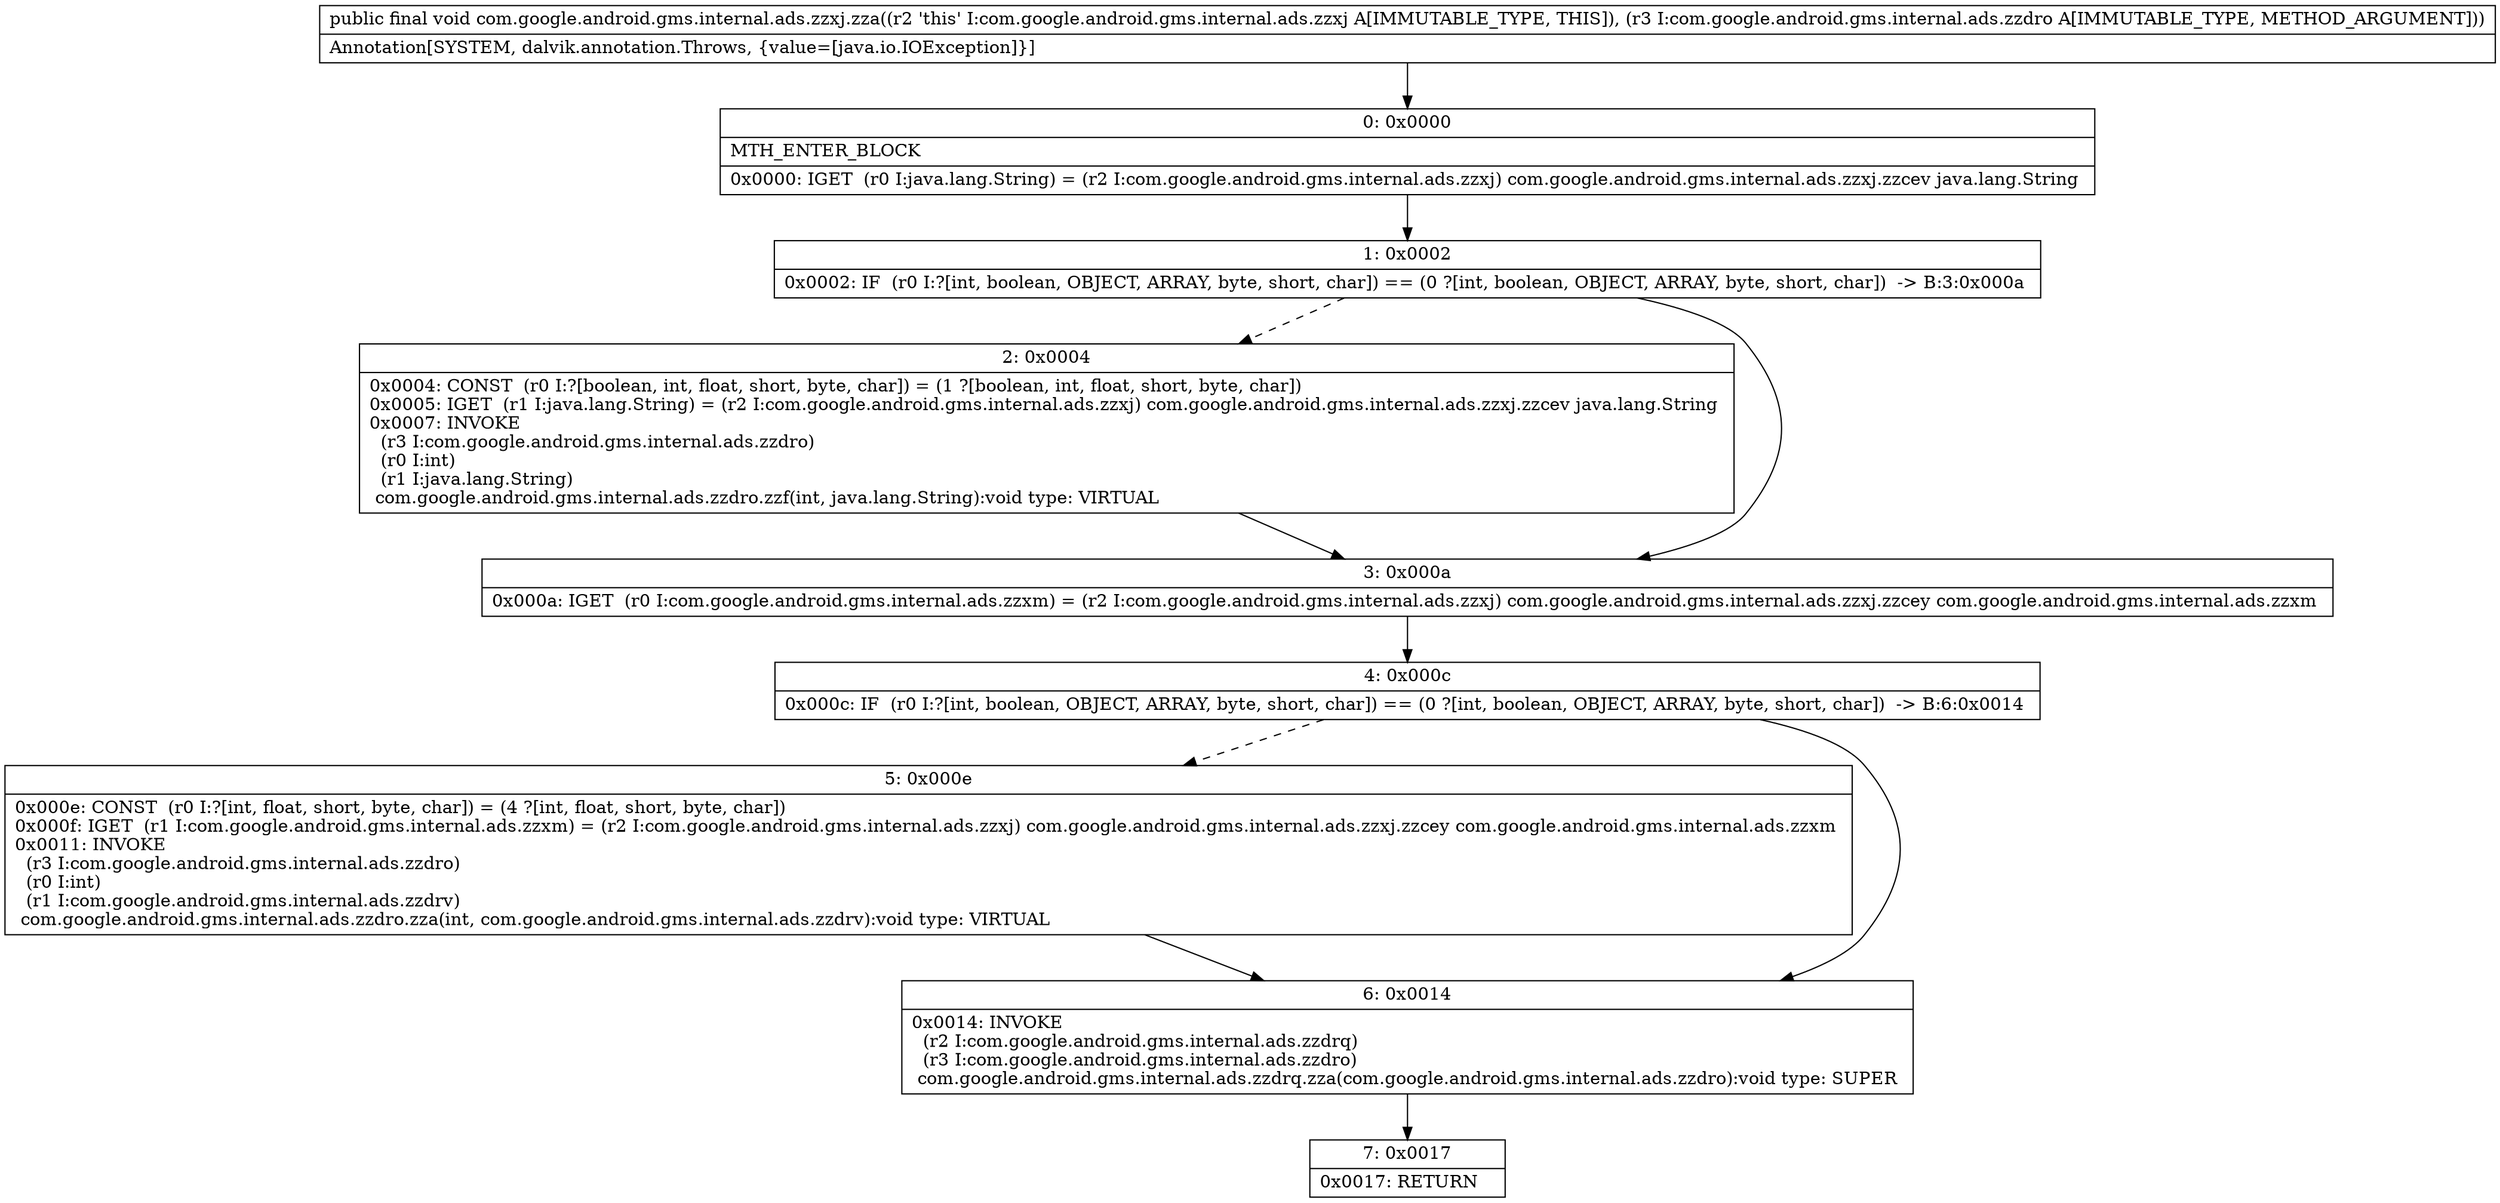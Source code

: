 digraph "CFG forcom.google.android.gms.internal.ads.zzxj.zza(Lcom\/google\/android\/gms\/internal\/ads\/zzdro;)V" {
Node_0 [shape=record,label="{0\:\ 0x0000|MTH_ENTER_BLOCK\l|0x0000: IGET  (r0 I:java.lang.String) = (r2 I:com.google.android.gms.internal.ads.zzxj) com.google.android.gms.internal.ads.zzxj.zzcev java.lang.String \l}"];
Node_1 [shape=record,label="{1\:\ 0x0002|0x0002: IF  (r0 I:?[int, boolean, OBJECT, ARRAY, byte, short, char]) == (0 ?[int, boolean, OBJECT, ARRAY, byte, short, char])  \-\> B:3:0x000a \l}"];
Node_2 [shape=record,label="{2\:\ 0x0004|0x0004: CONST  (r0 I:?[boolean, int, float, short, byte, char]) = (1 ?[boolean, int, float, short, byte, char]) \l0x0005: IGET  (r1 I:java.lang.String) = (r2 I:com.google.android.gms.internal.ads.zzxj) com.google.android.gms.internal.ads.zzxj.zzcev java.lang.String \l0x0007: INVOKE  \l  (r3 I:com.google.android.gms.internal.ads.zzdro)\l  (r0 I:int)\l  (r1 I:java.lang.String)\l com.google.android.gms.internal.ads.zzdro.zzf(int, java.lang.String):void type: VIRTUAL \l}"];
Node_3 [shape=record,label="{3\:\ 0x000a|0x000a: IGET  (r0 I:com.google.android.gms.internal.ads.zzxm) = (r2 I:com.google.android.gms.internal.ads.zzxj) com.google.android.gms.internal.ads.zzxj.zzcey com.google.android.gms.internal.ads.zzxm \l}"];
Node_4 [shape=record,label="{4\:\ 0x000c|0x000c: IF  (r0 I:?[int, boolean, OBJECT, ARRAY, byte, short, char]) == (0 ?[int, boolean, OBJECT, ARRAY, byte, short, char])  \-\> B:6:0x0014 \l}"];
Node_5 [shape=record,label="{5\:\ 0x000e|0x000e: CONST  (r0 I:?[int, float, short, byte, char]) = (4 ?[int, float, short, byte, char]) \l0x000f: IGET  (r1 I:com.google.android.gms.internal.ads.zzxm) = (r2 I:com.google.android.gms.internal.ads.zzxj) com.google.android.gms.internal.ads.zzxj.zzcey com.google.android.gms.internal.ads.zzxm \l0x0011: INVOKE  \l  (r3 I:com.google.android.gms.internal.ads.zzdro)\l  (r0 I:int)\l  (r1 I:com.google.android.gms.internal.ads.zzdrv)\l com.google.android.gms.internal.ads.zzdro.zza(int, com.google.android.gms.internal.ads.zzdrv):void type: VIRTUAL \l}"];
Node_6 [shape=record,label="{6\:\ 0x0014|0x0014: INVOKE  \l  (r2 I:com.google.android.gms.internal.ads.zzdrq)\l  (r3 I:com.google.android.gms.internal.ads.zzdro)\l com.google.android.gms.internal.ads.zzdrq.zza(com.google.android.gms.internal.ads.zzdro):void type: SUPER \l}"];
Node_7 [shape=record,label="{7\:\ 0x0017|0x0017: RETURN   \l}"];
MethodNode[shape=record,label="{public final void com.google.android.gms.internal.ads.zzxj.zza((r2 'this' I:com.google.android.gms.internal.ads.zzxj A[IMMUTABLE_TYPE, THIS]), (r3 I:com.google.android.gms.internal.ads.zzdro A[IMMUTABLE_TYPE, METHOD_ARGUMENT]))  | Annotation[SYSTEM, dalvik.annotation.Throws, \{value=[java.io.IOException]\}]\l}"];
MethodNode -> Node_0;
Node_0 -> Node_1;
Node_1 -> Node_2[style=dashed];
Node_1 -> Node_3;
Node_2 -> Node_3;
Node_3 -> Node_4;
Node_4 -> Node_5[style=dashed];
Node_4 -> Node_6;
Node_5 -> Node_6;
Node_6 -> Node_7;
}

